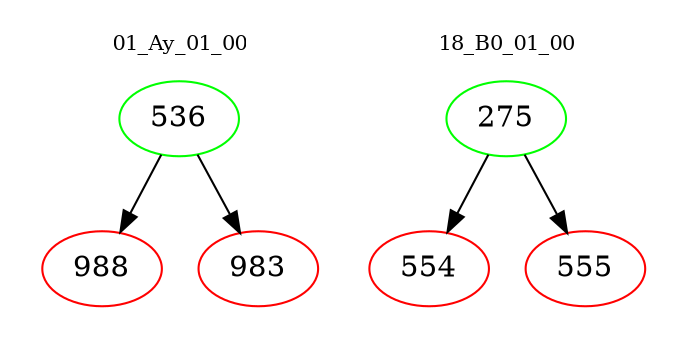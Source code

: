digraph{
subgraph cluster_0 {
color = white
label = "01_Ay_01_00";
fontsize=10;
T0_536 [label="536", color="green"]
T0_536 -> T0_988 [color="black"]
T0_988 [label="988", color="red"]
T0_536 -> T0_983 [color="black"]
T0_983 [label="983", color="red"]
}
subgraph cluster_1 {
color = white
label = "18_B0_01_00";
fontsize=10;
T1_275 [label="275", color="green"]
T1_275 -> T1_554 [color="black"]
T1_554 [label="554", color="red"]
T1_275 -> T1_555 [color="black"]
T1_555 [label="555", color="red"]
}
}
